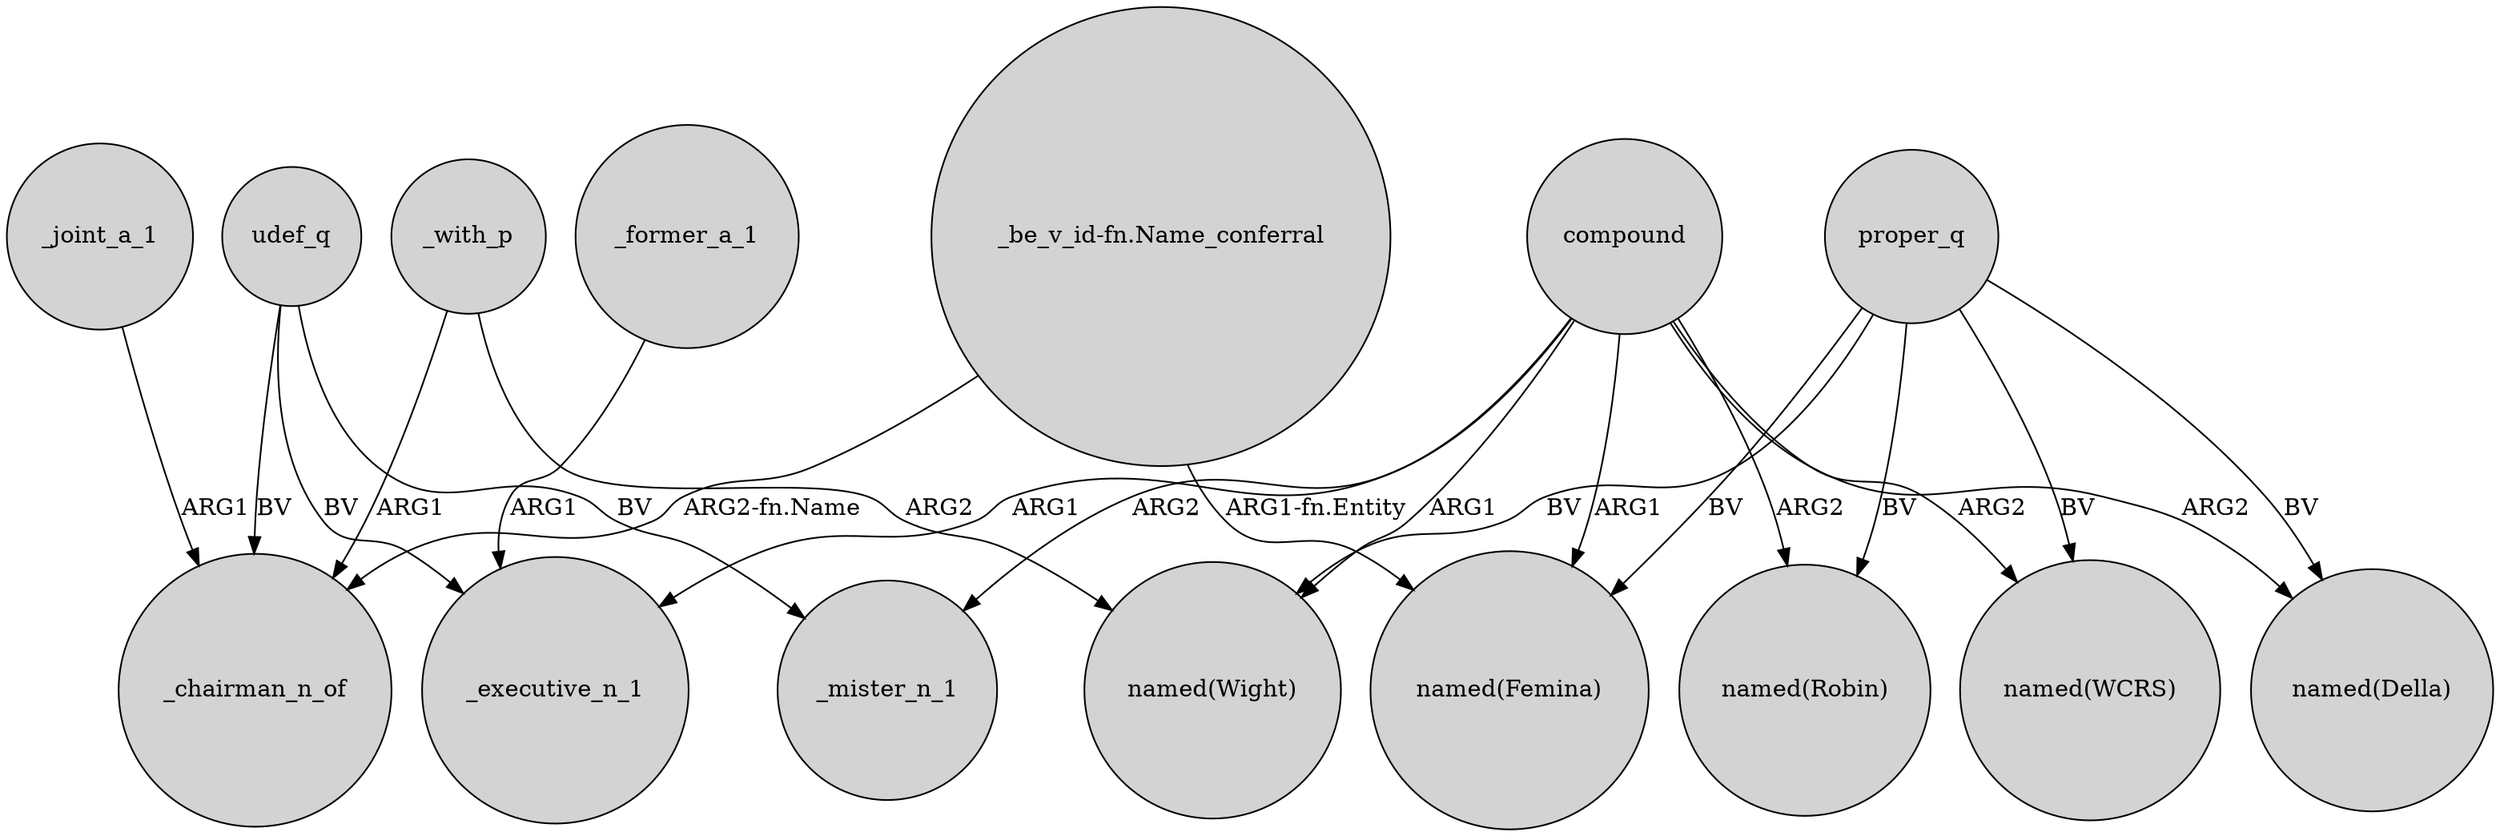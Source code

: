 digraph {
	node [shape=circle style=filled]
	compound -> "named(Della)" [label=ARG2]
	_with_p -> "named(Wight)" [label=ARG2]
	compound -> _mister_n_1 [label=ARG2]
	compound -> "named(Robin)" [label=ARG2]
	udef_q -> _chairman_n_of [label=BV]
	udef_q -> _mister_n_1 [label=BV]
	"_be_v_id-fn.Name_conferral" -> "named(Femina)" [label="ARG1-fn.Entity"]
	proper_q -> "named(WCRS)" [label=BV]
	_joint_a_1 -> _chairman_n_of [label=ARG1]
	udef_q -> _executive_n_1 [label=BV]
	compound -> "named(Femina)" [label=ARG1]
	proper_q -> "named(Wight)" [label=BV]
	compound -> _executive_n_1 [label=ARG1]
	"_be_v_id-fn.Name_conferral" -> _chairman_n_of [label="ARG2-fn.Name"]
	compound -> "named(WCRS)" [label=ARG2]
	_with_p -> _chairman_n_of [label=ARG1]
	proper_q -> "named(Femina)" [label=BV]
	proper_q -> "named(Robin)" [label=BV]
	proper_q -> "named(Della)" [label=BV]
	_former_a_1 -> _executive_n_1 [label=ARG1]
	compound -> "named(Wight)" [label=ARG1]
}
